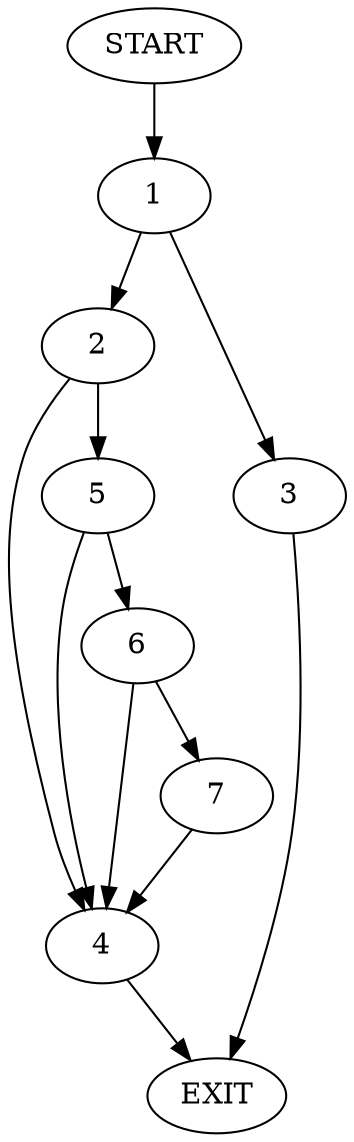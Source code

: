 digraph {
0 [label="START"]
8 [label="EXIT"]
0 -> 1
1 -> 2
1 -> 3
3 -> 8
2 -> 4
2 -> 5
5 -> 4
5 -> 6
4 -> 8
6 -> 4
6 -> 7
7 -> 4
}
